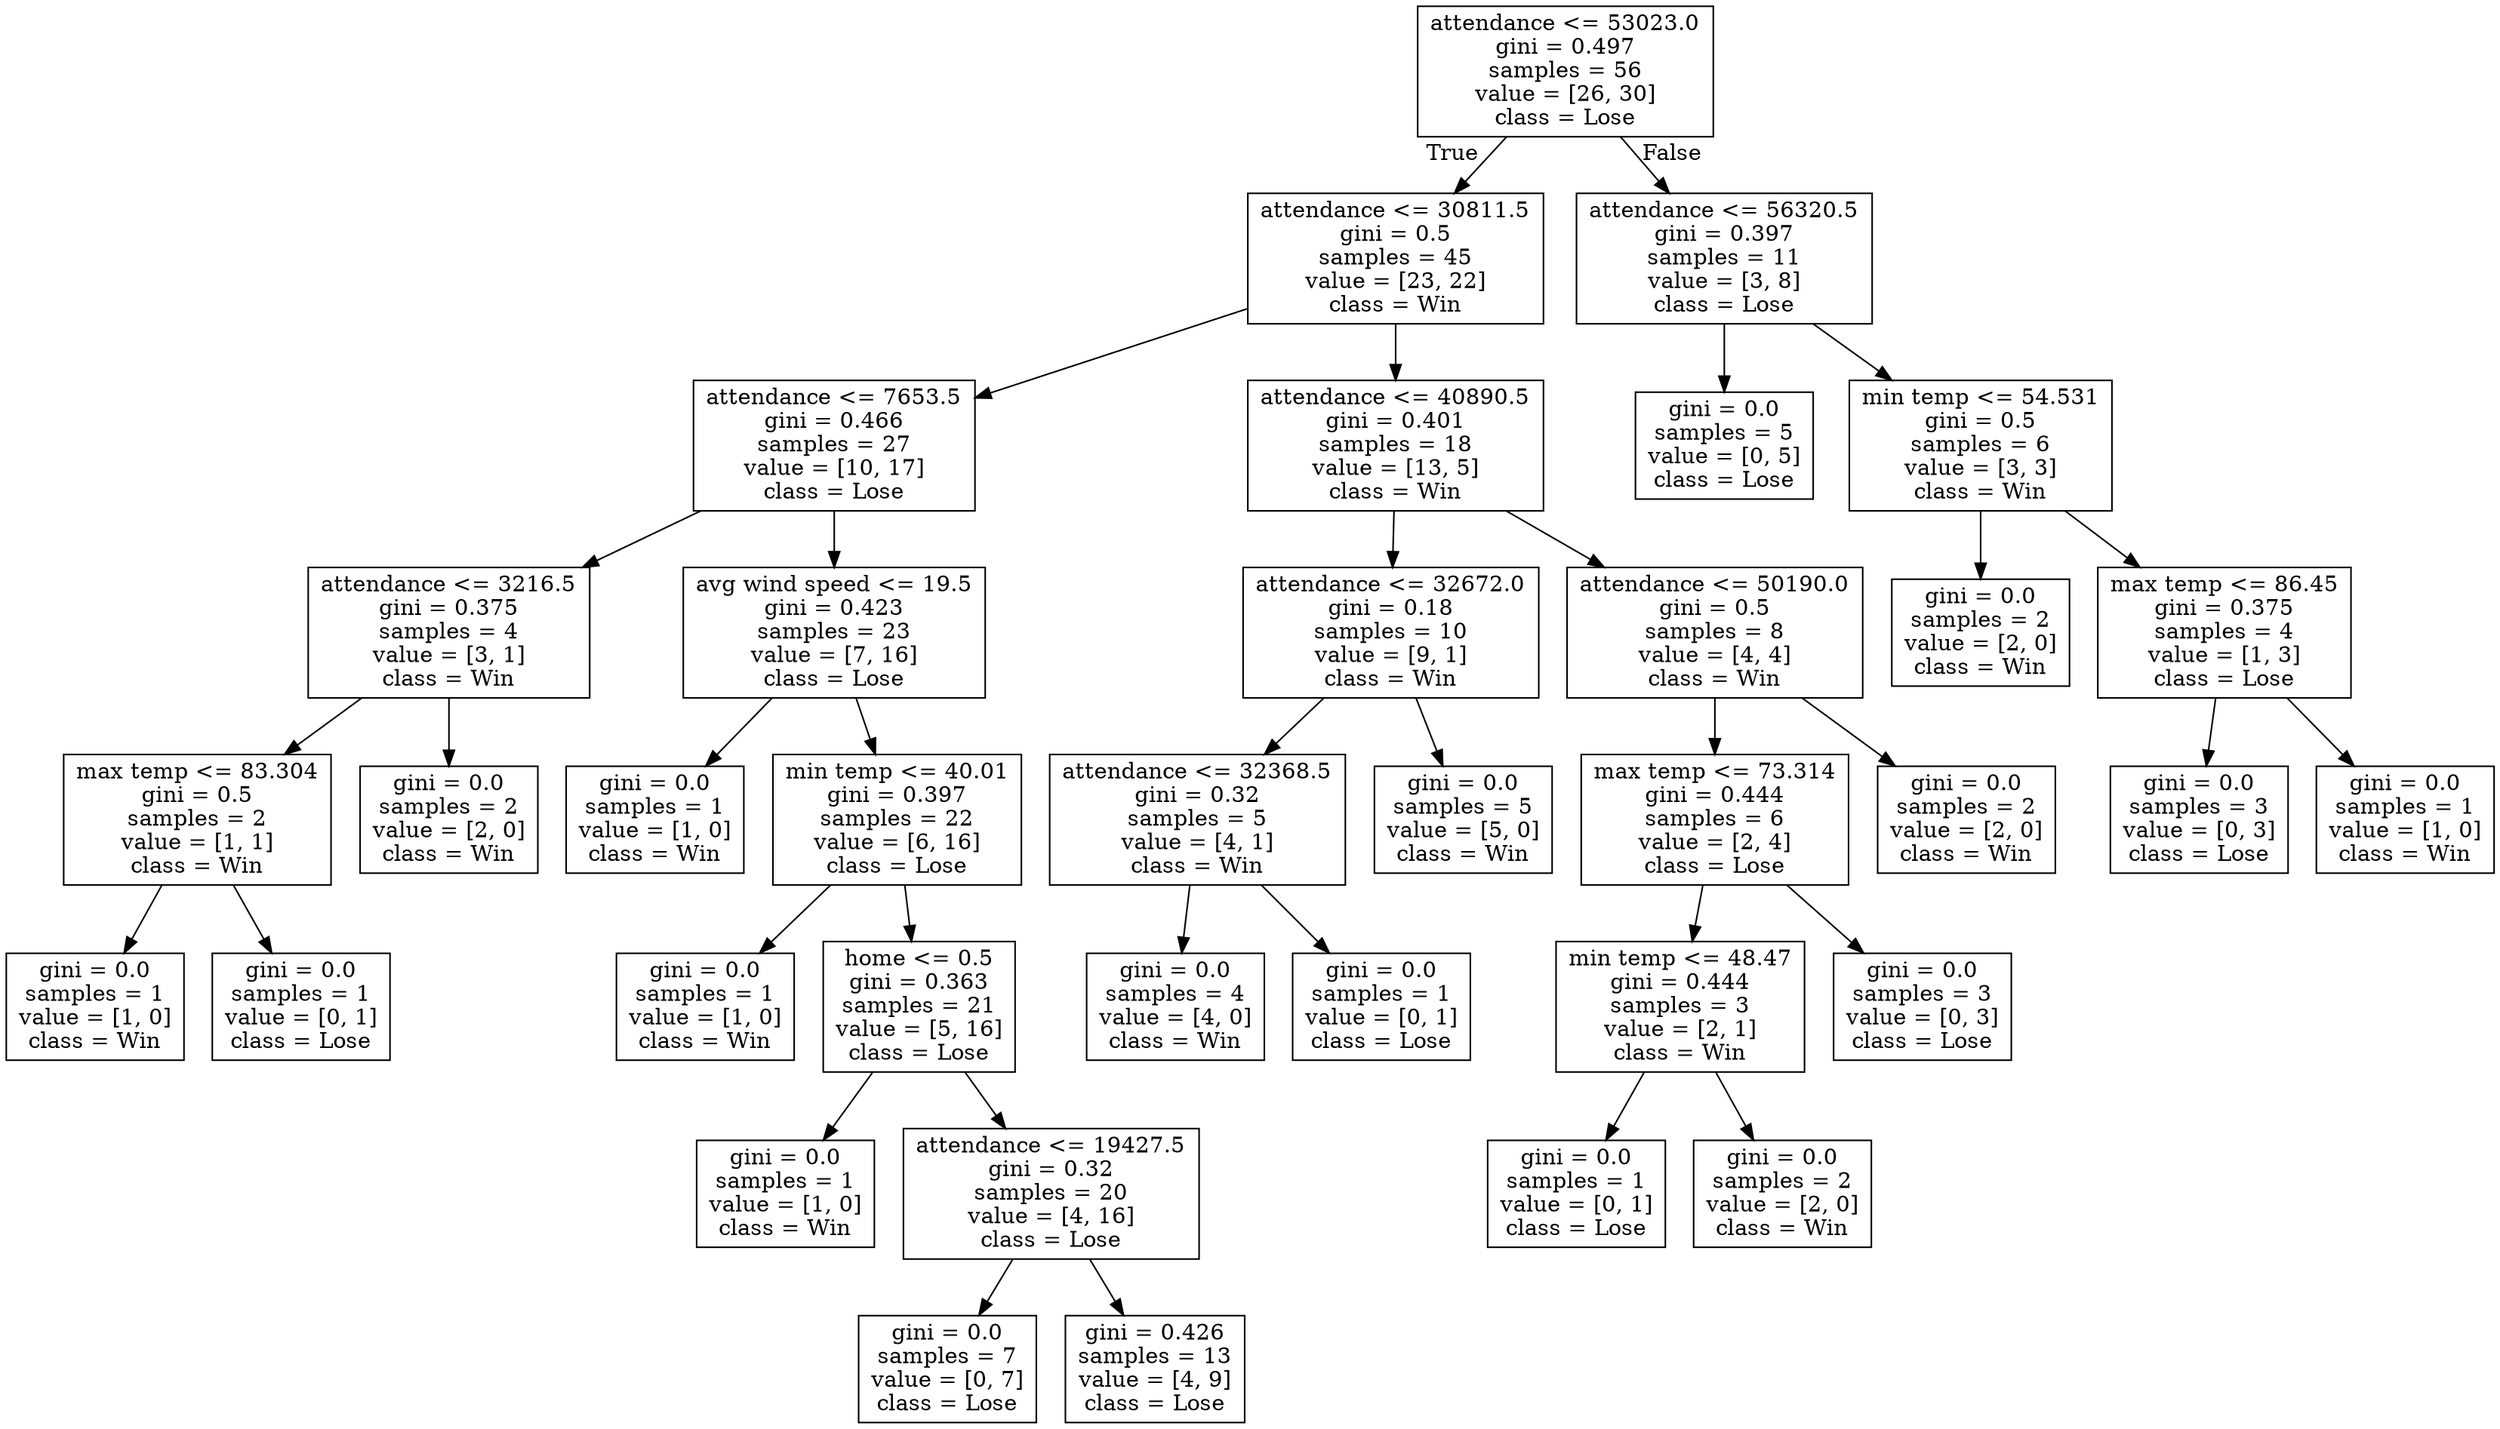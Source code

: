 digraph Tree {
node [shape=box] ;
0 [label="attendance <= 53023.0\ngini = 0.497\nsamples = 56\nvalue = [26, 30]\nclass = Lose"] ;
1 [label="attendance <= 30811.5\ngini = 0.5\nsamples = 45\nvalue = [23, 22]\nclass = Win"] ;
0 -> 1 [labeldistance=2.5, labelangle=45, headlabel="True"] ;
2 [label="attendance <= 7653.5\ngini = 0.466\nsamples = 27\nvalue = [10, 17]\nclass = Lose"] ;
1 -> 2 ;
3 [label="attendance <= 3216.5\ngini = 0.375\nsamples = 4\nvalue = [3, 1]\nclass = Win"] ;
2 -> 3 ;
4 [label="max temp <= 83.304\ngini = 0.5\nsamples = 2\nvalue = [1, 1]\nclass = Win"] ;
3 -> 4 ;
5 [label="gini = 0.0\nsamples = 1\nvalue = [1, 0]\nclass = Win"] ;
4 -> 5 ;
6 [label="gini = 0.0\nsamples = 1\nvalue = [0, 1]\nclass = Lose"] ;
4 -> 6 ;
7 [label="gini = 0.0\nsamples = 2\nvalue = [2, 0]\nclass = Win"] ;
3 -> 7 ;
8 [label="avg wind speed <= 19.5\ngini = 0.423\nsamples = 23\nvalue = [7, 16]\nclass = Lose"] ;
2 -> 8 ;
9 [label="gini = 0.0\nsamples = 1\nvalue = [1, 0]\nclass = Win"] ;
8 -> 9 ;
10 [label="min temp <= 40.01\ngini = 0.397\nsamples = 22\nvalue = [6, 16]\nclass = Lose"] ;
8 -> 10 ;
11 [label="gini = 0.0\nsamples = 1\nvalue = [1, 0]\nclass = Win"] ;
10 -> 11 ;
12 [label="home <= 0.5\ngini = 0.363\nsamples = 21\nvalue = [5, 16]\nclass = Lose"] ;
10 -> 12 ;
13 [label="gini = 0.0\nsamples = 1\nvalue = [1, 0]\nclass = Win"] ;
12 -> 13 ;
14 [label="attendance <= 19427.5\ngini = 0.32\nsamples = 20\nvalue = [4, 16]\nclass = Lose"] ;
12 -> 14 ;
15 [label="gini = 0.0\nsamples = 7\nvalue = [0, 7]\nclass = Lose"] ;
14 -> 15 ;
16 [label="gini = 0.426\nsamples = 13\nvalue = [4, 9]\nclass = Lose"] ;
14 -> 16 ;
17 [label="attendance <= 40890.5\ngini = 0.401\nsamples = 18\nvalue = [13, 5]\nclass = Win"] ;
1 -> 17 ;
18 [label="attendance <= 32672.0\ngini = 0.18\nsamples = 10\nvalue = [9, 1]\nclass = Win"] ;
17 -> 18 ;
19 [label="attendance <= 32368.5\ngini = 0.32\nsamples = 5\nvalue = [4, 1]\nclass = Win"] ;
18 -> 19 ;
20 [label="gini = 0.0\nsamples = 4\nvalue = [4, 0]\nclass = Win"] ;
19 -> 20 ;
21 [label="gini = 0.0\nsamples = 1\nvalue = [0, 1]\nclass = Lose"] ;
19 -> 21 ;
22 [label="gini = 0.0\nsamples = 5\nvalue = [5, 0]\nclass = Win"] ;
18 -> 22 ;
23 [label="attendance <= 50190.0\ngini = 0.5\nsamples = 8\nvalue = [4, 4]\nclass = Win"] ;
17 -> 23 ;
24 [label="max temp <= 73.314\ngini = 0.444\nsamples = 6\nvalue = [2, 4]\nclass = Lose"] ;
23 -> 24 ;
25 [label="min temp <= 48.47\ngini = 0.444\nsamples = 3\nvalue = [2, 1]\nclass = Win"] ;
24 -> 25 ;
26 [label="gini = 0.0\nsamples = 1\nvalue = [0, 1]\nclass = Lose"] ;
25 -> 26 ;
27 [label="gini = 0.0\nsamples = 2\nvalue = [2, 0]\nclass = Win"] ;
25 -> 27 ;
28 [label="gini = 0.0\nsamples = 3\nvalue = [0, 3]\nclass = Lose"] ;
24 -> 28 ;
29 [label="gini = 0.0\nsamples = 2\nvalue = [2, 0]\nclass = Win"] ;
23 -> 29 ;
30 [label="attendance <= 56320.5\ngini = 0.397\nsamples = 11\nvalue = [3, 8]\nclass = Lose"] ;
0 -> 30 [labeldistance=2.5, labelangle=-45, headlabel="False"] ;
31 [label="gini = 0.0\nsamples = 5\nvalue = [0, 5]\nclass = Lose"] ;
30 -> 31 ;
32 [label="min temp <= 54.531\ngini = 0.5\nsamples = 6\nvalue = [3, 3]\nclass = Win"] ;
30 -> 32 ;
33 [label="gini = 0.0\nsamples = 2\nvalue = [2, 0]\nclass = Win"] ;
32 -> 33 ;
34 [label="max temp <= 86.45\ngini = 0.375\nsamples = 4\nvalue = [1, 3]\nclass = Lose"] ;
32 -> 34 ;
35 [label="gini = 0.0\nsamples = 3\nvalue = [0, 3]\nclass = Lose"] ;
34 -> 35 ;
36 [label="gini = 0.0\nsamples = 1\nvalue = [1, 0]\nclass = Win"] ;
34 -> 36 ;
}